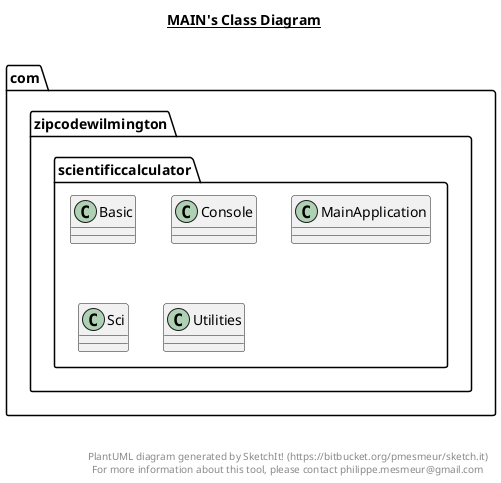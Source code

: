 @startuml

title __MAIN's Class Diagram__\n

  namespace com.zipcodewilmington.scientificcalculator {
    class com.zipcodewilmington.scientificcalculator.Basic {
    }
  }
  

  namespace com.zipcodewilmington.scientificcalculator {
    class com.zipcodewilmington.scientificcalculator.Console {
    }
  }
  

  namespace com.zipcodewilmington.scientificcalculator {
    class com.zipcodewilmington.scientificcalculator.MainApplication {
    }
  }
  

  namespace com.zipcodewilmington.scientificcalculator {
    class com.zipcodewilmington.scientificcalculator.Sci {
    }
  }
  

  namespace com.zipcodewilmington.scientificcalculator {
    class com.zipcodewilmington.scientificcalculator.Utilities {
    }
  }
  



right footer


PlantUML diagram generated by SketchIt! (https://bitbucket.org/pmesmeur/sketch.it)
For more information about this tool, please contact philippe.mesmeur@gmail.com
endfooter

@enduml
